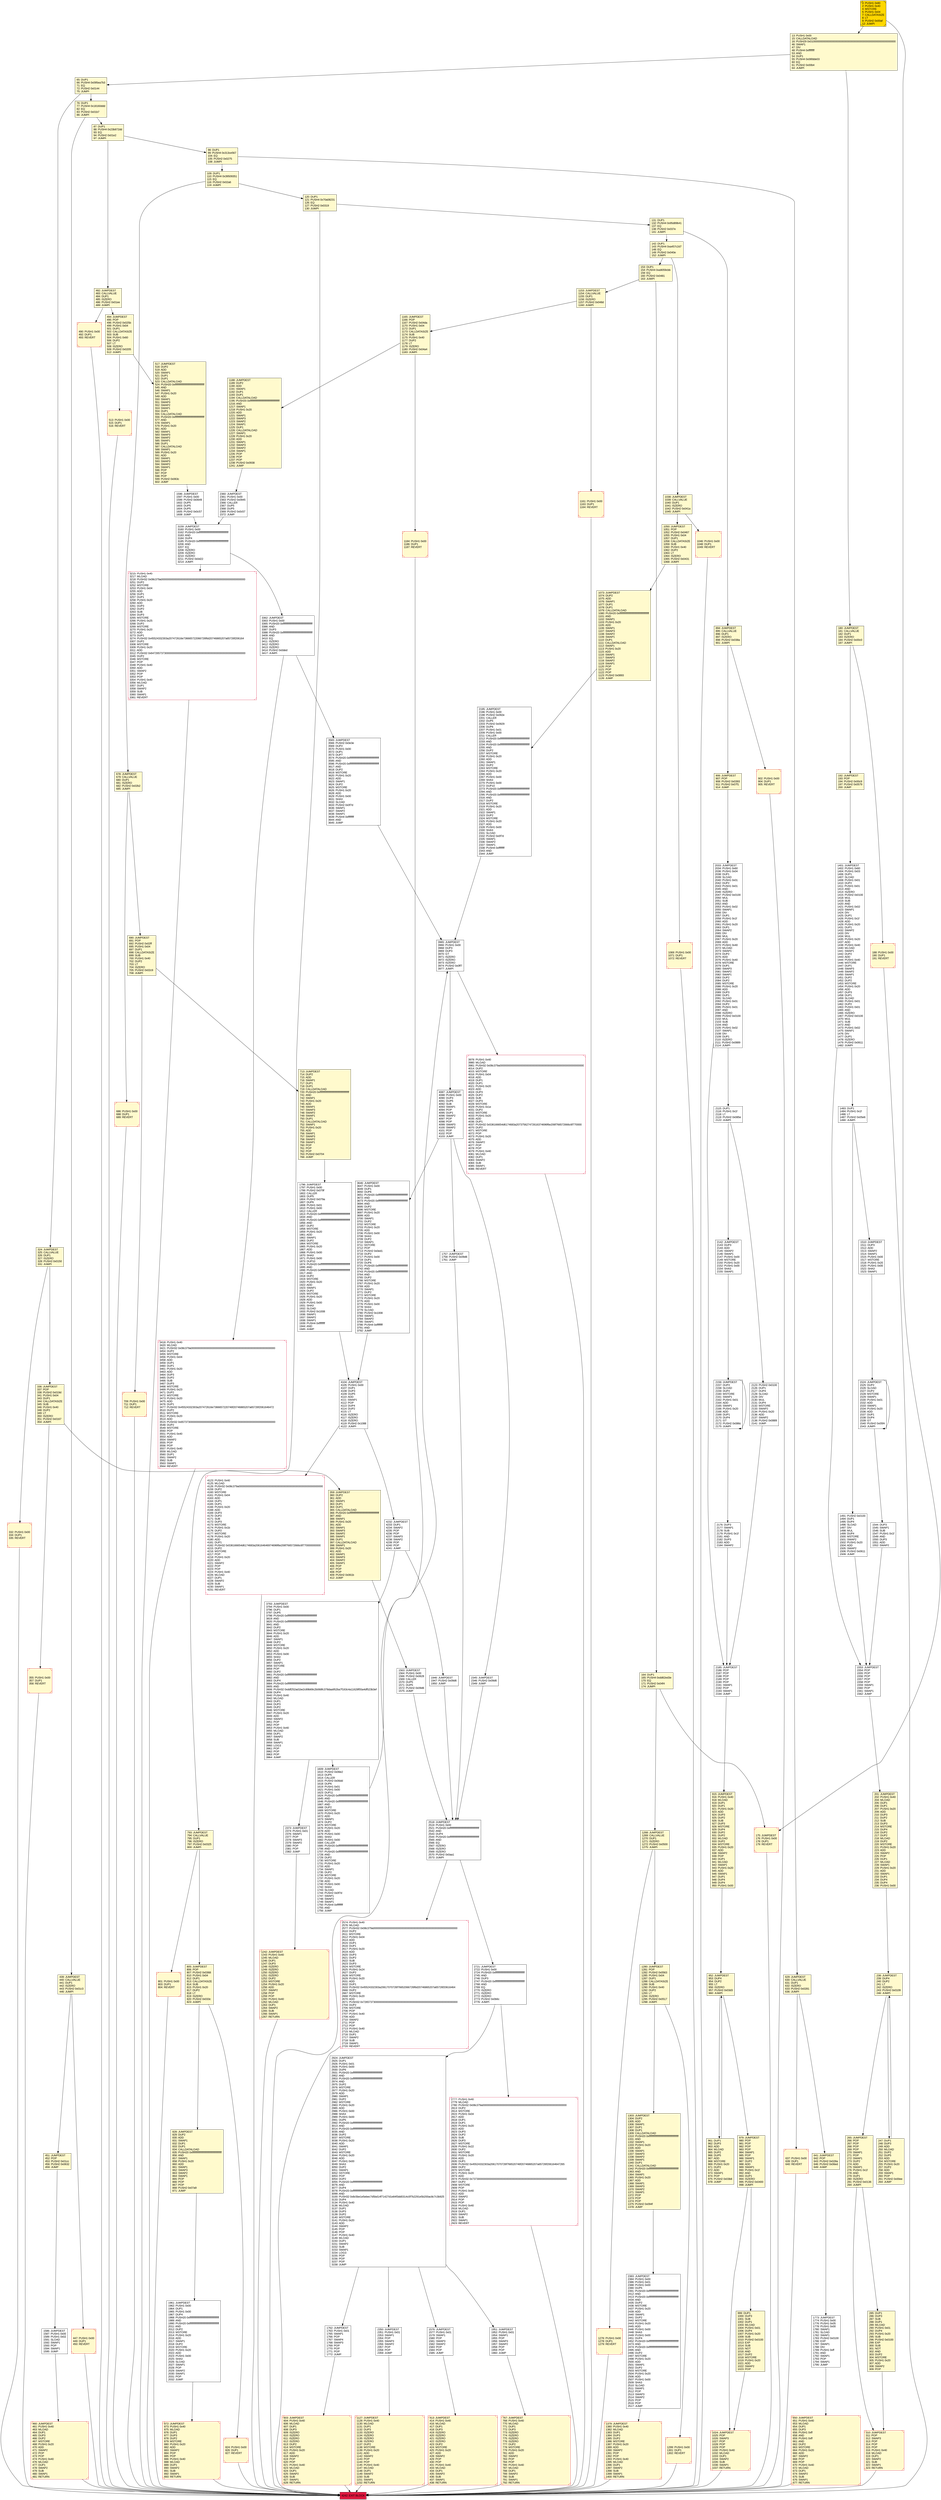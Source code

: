 digraph G {
bgcolor=transparent rankdir=UD;
node [shape=box style=filled color=black fillcolor=white fontname=arial fontcolor=black];
1188 [label="1188: JUMPDEST\l1189: DUP2\l1190: ADD\l1191: SWAP1\l1192: DUP1\l1193: DUP1\l1194: CALLDATALOAD\l1195: PUSH20 0xffffffffffffffffffffffffffffffffffffffff\l1216: AND\l1217: SWAP1\l1218: PUSH1 0x20\l1220: ADD\l1221: SWAP1\l1222: SWAP3\l1223: SWAP2\l1224: SWAP1\l1225: DUP1\l1226: CALLDATALOAD\l1227: SWAP1\l1228: PUSH1 0x20\l1230: ADD\l1231: SWAP1\l1232: SWAP3\l1233: SWAP2\l1234: SWAP1\l1235: POP\l1236: POP\l1237: POP\l1238: PUSH2 0x0938\l1241: JUMP\l" fillcolor=lemonchiffon ];
828 [label="828: JUMPDEST\l829: DUP2\l830: ADD\l831: SWAP1\l832: DUP1\l833: DUP1\l834: CALLDATALOAD\l835: PUSH20 0xffffffffffffffffffffffffffffffffffffffff\l856: AND\l857: SWAP1\l858: PUSH1 0x20\l860: ADD\l861: SWAP1\l862: SWAP3\l863: SWAP2\l864: SWAP1\l865: POP\l866: POP\l867: POP\l868: PUSH2 0x07a9\l871: JUMP\l" fillcolor=lemonchiffon ];
1184 [label="1184: PUSH1 0x00\l1186: DUP1\l1187: REVERT\l" fillcolor=lemonchiffon shape=Msquare color=crimson ];
952 [label="952: JUMPDEST\l953: DUP4\l954: DUP2\l955: LT\l956: ISZERO\l957: PUSH2 0x03d3\l960: JUMPI\l" fillcolor=lemonchiffon ];
0 [label="0: PUSH1 0x80\l2: PUSH1 0x40\l4: MSTORE\l5: PUSH1 0x04\l7: CALLDATASIZE\l8: LT\l9: PUSH2 0x00af\l12: JUMPI\l" fillcolor=lemonchiffon shape=Msquare fillcolor=gold ];
686 [label="686: PUSH1 0x00\l688: DUP1\l689: REVERT\l" fillcolor=lemonchiffon shape=Msquare color=crimson ];
2924 [label="2924: JUMPDEST\l2925: DUP1\l2926: PUSH1 0x01\l2928: PUSH1 0x00\l2930: DUP6\l2931: PUSH20 0xffffffffffffffffffffffffffffffffffffffff\l2952: AND\l2953: PUSH20 0xffffffffffffffffffffffffffffffffffffffff\l2974: AND\l2975: DUP2\l2976: MSTORE\l2977: PUSH1 0x20\l2979: ADD\l2980: SWAP1\l2981: DUP2\l2982: MSTORE\l2983: PUSH1 0x20\l2985: ADD\l2986: PUSH1 0x00\l2988: SHA3\l2989: PUSH1 0x00\l2991: DUP5\l2992: PUSH20 0xffffffffffffffffffffffffffffffffffffffff\l3013: AND\l3014: PUSH20 0xffffffffffffffffffffffffffffffffffffffff\l3035: AND\l3036: DUP2\l3037: MSTORE\l3038: PUSH1 0x20\l3040: ADD\l3041: SWAP1\l3042: DUP2\l3043: MSTORE\l3044: PUSH1 0x20\l3046: ADD\l3047: PUSH1 0x00\l3049: SHA3\l3050: DUP2\l3051: SWAP1\l3052: SSTORE\l3053: POP\l3054: DUP2\l3055: PUSH20 0xffffffffffffffffffffffffffffffffffffffff\l3076: AND\l3077: DUP4\l3078: PUSH20 0xffffffffffffffffffffffffffffffffffffffff\l3099: AND\l3100: PUSH32 0x8c5be1e5ebec7d5bd14f71427d1e84f3dd0314c0f7b2291e5b200ac8c7c3b925\l3133: DUP4\l3134: PUSH1 0x40\l3136: MLOAD\l3137: DUP1\l3138: DUP3\l3139: DUP2\l3140: MSTORE\l3141: PUSH1 0x20\l3143: ADD\l3144: SWAP2\l3145: POP\l3146: POP\l3147: PUSH1 0x40\l3149: MLOAD\l3150: DUP1\l3151: SWAP2\l3152: SUB\l3153: SWAP1\l3154: LOG3\l3155: POP\l3156: POP\l3157: POP\l3158: JUMP\l" ];
3362 [label="3362: JUMPDEST\l3363: PUSH1 0x00\l3365: PUSH20 0xffffffffffffffffffffffffffffffffffffffff\l3386: AND\l3387: DUP3\l3388: PUSH20 0xffffffffffffffffffffffffffffffffffffffff\l3409: AND\l3410: EQ\l3411: ISZERO\l3412: ISZERO\l3413: ISZERO\l3414: PUSH2 0x0ded\l3417: JUMPI\l" ];
1038 [label="1038: JUMPDEST\l1039: CALLVALUE\l1040: DUP1\l1041: ISZERO\l1042: PUSH2 0x041a\l1045: JUMPI\l" fillcolor=lemonchiffon ];
285 [label="285: DUP1\l286: DUP3\l287: SUB\l288: DUP1\l289: MLOAD\l290: PUSH1 0x01\l292: DUP4\l293: PUSH1 0x20\l295: SUB\l296: PUSH2 0x0100\l299: EXP\l300: SUB\l301: NOT\l302: AND\l303: DUP2\l304: MSTORE\l305: PUSH1 0x20\l307: ADD\l308: SWAP2\l309: POP\l" fillcolor=lemonchiffon ];
3793 [label="3793: JUMPDEST\l3794: PUSH1 0x00\l3796: DUP1\l3797: DUP5\l3798: PUSH20 0xffffffffffffffffffffffffffffffffffffffff\l3819: AND\l3820: PUSH20 0xffffffffffffffffffffffffffffffffffffffff\l3841: AND\l3842: DUP2\l3843: MSTORE\l3844: PUSH1 0x20\l3846: ADD\l3847: SWAP1\l3848: DUP2\l3849: MSTORE\l3850: PUSH1 0x20\l3852: ADD\l3853: PUSH1 0x00\l3855: SHA3\l3856: DUP2\l3857: SWAP1\l3858: SSTORE\l3859: POP\l3860: DUP2\l3861: PUSH20 0xffffffffffffffffffffffffffffffffffffffff\l3882: AND\l3883: DUP4\l3884: PUSH20 0xffffffffffffffffffffffffffffffffffffffff\l3905: AND\l3906: PUSH32 0xddf252ad1be2c89b69c2b068fc378daa952ba7f163c4a11628f55a4df523b3ef\l3939: DUP4\l3940: PUSH1 0x40\l3942: MLOAD\l3943: DUP1\l3944: DUP3\l3945: DUP2\l3946: MSTORE\l3947: PUSH1 0x20\l3949: ADD\l3950: SWAP2\l3951: POP\l3952: POP\l3953: PUSH1 0x40\l3955: MLOAD\l3956: DUP1\l3957: SWAP2\l3958: SUB\l3959: SWAP1\l3960: LOG3\l3961: POP\l3962: POP\l3963: POP\l3964: JUMP\l" ];
188 [label="188: PUSH1 0x00\l190: DUP1\l191: REVERT\l" fillcolor=lemonchiffon shape=Msquare color=crimson ];
76 [label="76: DUP1\l77: PUSH4 0x18160ddd\l82: EQ\l83: PUSH2 0x01b7\l86: JUMPI\l" fillcolor=lemonchiffon ];
447 [label="447: PUSH1 0x00\l449: DUP1\l450: REVERT\l" fillcolor=lemonchiffon shape=Msquare color=crimson ];
1773 [label="1773: JUMPDEST\l1774: PUSH1 0x00\l1776: PUSH1 0x05\l1778: PUSH1 0x00\l1780: SWAP1\l1781: SLOAD\l1782: SWAP1\l1783: PUSH2 0x0100\l1786: EXP\l1787: SWAP1\l1788: DIV\l1789: PUSH1 0xff\l1791: AND\l1792: SWAP1\l1793: POP\l1794: SWAP1\l1795: JUMP\l" ];
439 [label="439: JUMPDEST\l440: CALLVALUE\l441: DUP1\l442: ISZERO\l443: PUSH2 0x01c3\l446: JUMPI\l" fillcolor=lemonchiffon ];
3159 [label="3159: JUMPDEST\l3160: PUSH1 0x00\l3162: PUSH20 0xffffffffffffffffffffffffffffffffffffffff\l3183: AND\l3184: DUP4\l3185: PUSH20 0xffffffffffffffffffffffffffffffffffffffff\l3206: AND\l3207: EQ\l3208: ISZERO\l3209: ISZERO\l3210: ISZERO\l3211: PUSH2 0x0d22\l3214: JUMPI\l" ];
1165 [label="1165: JUMPDEST\l1166: POP\l1167: PUSH2 0x04da\l1170: PUSH1 0x04\l1172: DUP1\l1173: CALLDATASIZE\l1174: SUB\l1175: PUSH1 0x40\l1177: DUP2\l1178: LT\l1179: ISZERO\l1180: PUSH2 0x04a4\l1183: JUMPI\l" fillcolor=lemonchiffon ];
1563 [label="1563: JUMPDEST\l1564: PUSH1 0x00\l1566: PUSH2 0x0628\l1569: CALLER\l1570: DUP5\l1571: DUP5\l1572: PUSH2 0x09d6\l1575: JUMP\l" ];
915 [label="915: JUMPDEST\l916: PUSH1 0x40\l918: MLOAD\l919: DUP1\l920: DUP1\l921: PUSH1 0x20\l923: ADD\l924: DUP3\l925: DUP2\l926: SUB\l927: DUP3\l928: MSTORE\l929: DUP4\l930: DUP2\l931: DUP2\l932: MLOAD\l933: DUP2\l934: MSTORE\l935: PUSH1 0x20\l937: ADD\l938: SWAP2\l939: POP\l940: DUP1\l941: MLOAD\l942: SWAP1\l943: PUSH1 0x20\l945: ADD\l946: SWAP1\l947: DUP1\l948: DUP4\l949: DUP4\l950: PUSH1 0x00\l" fillcolor=lemonchiffon ];
805 [label="805: JUMPDEST\l806: POP\l807: PUSH2 0x0368\l810: PUSH1 0x04\l812: DUP1\l813: CALLDATASIZE\l814: SUB\l815: PUSH1 0x20\l817: DUP2\l818: LT\l819: ISZERO\l820: PUSH2 0x033c\l823: JUMPI\l" fillcolor=lemonchiffon ];
1553 [label="1553: JUMPDEST\l1554: POP\l1555: POP\l1556: POP\l1557: POP\l1558: POP\l1559: SWAP1\l1560: POP\l1561: SWAP1\l1562: JUMP\l" ];
902 [label="902: PUSH1 0x00\l904: DUP1\l905: REVERT\l" fillcolor=lemonchiffon shape=Msquare color=crimson ];
1268 [label="1268: JUMPDEST\l1269: CALLVALUE\l1270: DUP1\l1271: ISZERO\l1272: PUSH2 0x0500\l1275: JUMPI\l" fillcolor=lemonchiffon ];
1161 [label="1161: PUSH1 0x00\l1163: DUP1\l1164: REVERT\l" fillcolor=lemonchiffon shape=Msquare color=crimson ];
494 [label="494: JUMPDEST\l495: POP\l496: PUSH2 0x025b\l499: PUSH1 0x04\l501: DUP1\l502: CALLDATASIZE\l503: SUB\l504: PUSH1 0x60\l506: DUP2\l507: LT\l508: ISZERO\l509: PUSH2 0x0205\l512: JUMPI\l" fillcolor=lemonchiffon ];
109 [label="109: DUP1\l110: PUSH4 0x39509351\l115: EQ\l116: PUSH2 0x02a6\l119: JUMPI\l" fillcolor=lemonchiffon ];
3965 [label="3965: JUMPDEST\l3966: PUSH1 0x00\l3968: DUP3\l3969: DUP3\l3970: GT\l3971: ISZERO\l3972: ISZERO\l3973: ISZERO\l3974: PUSH2 0x0ff7\l3977: JUMPI\l" ];
1544 [label="1544: DUP3\l1545: SWAP1\l1546: SUB\l1547: PUSH1 0x1f\l1549: AND\l1550: DUP3\l1551: ADD\l1552: SWAP2\l" ];
3215 [label="3215: PUSH1 0x40\l3217: MLOAD\l3218: PUSH32 0x08c379a000000000000000000000000000000000000000000000000000000000\l3251: DUP2\l3252: MSTORE\l3253: PUSH1 0x04\l3255: ADD\l3256: DUP1\l3257: DUP1\l3258: PUSH1 0x20\l3260: ADD\l3261: DUP3\l3262: DUP2\l3263: SUB\l3264: DUP3\l3265: MSTORE\l3266: PUSH1 0x25\l3268: DUP2\l3269: MSTORE\l3270: PUSH1 0x20\l3272: ADD\l3273: DUP1\l3274: PUSH32 0x45524332303a207472616e736665722066726f6d20746865207a65726f206164\l3307: DUP2\l3308: MSTORE\l3309: PUSH1 0x20\l3311: ADD\l3312: PUSH32 0x6472657373000000000000000000000000000000000000000000000000000000\l3345: DUP2\l3346: MSTORE\l3347: POP\l3348: PUSH1 0x40\l3350: ADD\l3351: SWAP2\l3352: POP\l3353: POP\l3354: PUSH1 0x40\l3356: MLOAD\l3357: DUP1\l3358: SWAP2\l3359: SUB\l3360: SWAP1\l3361: REVERT\l" shape=Msquare color=crimson ];
4123 [label="4123: PUSH1 0x40\l4125: MLOAD\l4126: PUSH32 0x08c379a000000000000000000000000000000000000000000000000000000000\l4159: DUP2\l4160: MSTORE\l4161: PUSH1 0x04\l4163: ADD\l4164: DUP1\l4165: DUP1\l4166: PUSH1 0x20\l4168: ADD\l4169: DUP3\l4170: DUP2\l4171: SUB\l4172: DUP3\l4173: MSTORE\l4174: PUSH1 0x1b\l4176: DUP2\l4177: MSTORE\l4178: PUSH1 0x20\l4180: ADD\l4181: DUP1\l4182: PUSH32 0x536166654d6174683a206164646974696f6e206f766572666c6f770000000000\l4215: DUP2\l4216: MSTORE\l4217: POP\l4218: PUSH1 0x20\l4220: ADD\l4221: SWAP2\l4222: POP\l4223: POP\l4224: PUSH1 0x40\l4226: MLOAD\l4227: DUP1\l4228: SWAP2\l4229: SUB\l4230: SWAP1\l4231: REVERT\l" shape=Msquare color=crimson ];
2156 [label="2156: JUMPDEST\l2157: DUP2\l2158: SLOAD\l2159: DUP2\l2160: MSTORE\l2161: SWAP1\l2162: PUSH1 0x01\l2164: ADD\l2165: SWAP1\l2166: PUSH1 0x20\l2168: ADD\l2169: DUP1\l2170: DUP4\l2171: GT\l2172: PUSH2 0x086c\l2175: JUMPI\l" ];
87 [label="87: DUP1\l88: PUSH4 0x23b872dd\l93: EQ\l94: PUSH2 0x01e2\l97: JUMPI\l" fillcolor=lemonchiffon ];
1951 [label="1951: JUMPDEST\l1952: PUSH1 0x01\l1954: SWAP1\l1955: POP\l1956: SWAP3\l1957: SWAP2\l1958: POP\l1959: POP\l1960: JUMP\l" ];
1596 [label="1596: JUMPDEST\l1597: PUSH1 0x00\l1599: PUSH2 0x0649\l1602: DUP5\l1603: DUP5\l1604: DUP5\l1605: PUSH2 0x0c57\l1608: JUMP\l" ];
1961 [label="1961: JUMPDEST\l1962: PUSH1 0x00\l1964: DUP1\l1965: PUSH1 0x00\l1967: DUP4\l1968: PUSH20 0xffffffffffffffffffffffffffffffffffffffff\l1989: AND\l1990: PUSH20 0xffffffffffffffffffffffffffffffffffffffff\l2011: AND\l2012: DUP2\l2013: MSTORE\l2014: PUSH1 0x20\l2016: ADD\l2017: SWAP1\l2018: DUP2\l2019: MSTORE\l2020: PUSH1 0x20\l2022: ADD\l2023: PUSH1 0x00\l2025: SHA3\l2026: SLOAD\l2027: SWAP1\l2028: POP\l2029: SWAP2\l2030: SWAP1\l2031: POP\l2032: JUMP\l" ];
650 [label="650: JUMPDEST\l651: PUSH1 0x40\l653: MLOAD\l654: DUP1\l655: DUP3\l656: PUSH1 0xff\l658: AND\l659: PUSH1 0xff\l661: AND\l662: DUP2\l663: MSTORE\l664: PUSH1 0x20\l666: ADD\l667: SWAP2\l668: POP\l669: POP\l670: PUSH1 0x40\l672: MLOAD\l673: DUP1\l674: SWAP2\l675: SUB\l676: SWAP1\l677: RETURN\l" fillcolor=lemonchiffon shape=Msquare color=crimson ];
2360 [label="2360: JUMPDEST\l2361: PUSH1 0x00\l2363: PUSH2 0x0945\l2366: CALLER\l2367: DUP5\l2368: DUP5\l2369: PUSH2 0x0c57\l2372: JUMP\l" ];
153 [label="153: DUP1\l154: PUSH4 0xa9059cbb\l159: EQ\l160: PUSH2 0x0481\l163: JUMPI\l" fillcolor=lemonchiffon ];
2123 [label="2123: PUSH2 0x0100\l2126: DUP1\l2127: DUP4\l2128: SLOAD\l2129: DIV\l2130: MUL\l2131: DUP4\l2132: MSTORE\l2133: SWAP2\l2134: PUSH1 0x20\l2136: ADD\l2137: SWAP2\l2138: PUSH2 0x0889\l2141: JUMP\l" ];
2142 [label="2142: JUMPDEST\l2143: DUP3\l2144: ADD\l2145: SWAP2\l2146: SWAP1\l2147: PUSH1 0x00\l2149: MSTORE\l2150: PUSH1 0x20\l2152: PUSH1 0x00\l2154: SHA3\l2155: SWAP1\l" ];
490 [label="490: PUSH1 0x00\l492: DUP1\l493: REVERT\l" fillcolor=lemonchiffon shape=Msquare color=crimson ];
1796 [label="1796: JUMPDEST\l1797: PUSH1 0x00\l1799: PUSH2 0x079f\l1802: CALLER\l1803: DUP5\l1804: PUSH2 0x079a\l1807: DUP6\l1808: PUSH1 0x01\l1810: PUSH1 0x00\l1812: CALLER\l1813: PUSH20 0xffffffffffffffffffffffffffffffffffffffff\l1834: AND\l1835: PUSH20 0xffffffffffffffffffffffffffffffffffffffff\l1856: AND\l1857: DUP2\l1858: MSTORE\l1859: PUSH1 0x20\l1861: ADD\l1862: SWAP1\l1863: DUP2\l1864: MSTORE\l1865: PUSH1 0x20\l1867: ADD\l1868: PUSH1 0x00\l1870: SHA3\l1871: PUSH1 0x00\l1873: DUP10\l1874: PUSH20 0xffffffffffffffffffffffffffffffffffffffff\l1895: AND\l1896: PUSH20 0xffffffffffffffffffffffffffffffffffffffff\l1917: AND\l1918: DUP2\l1919: MSTORE\l1920: PUSH1 0x20\l1922: ADD\l1923: SWAP1\l1924: DUP2\l1925: MSTORE\l1926: PUSH1 0x20\l1928: ADD\l1929: PUSH1 0x00\l1931: SHA3\l1932: SLOAD\l1933: PUSH2 0x1008\l1936: SWAP1\l1937: SWAP2\l1938: SWAP1\l1939: PUSH4 0xffffffff\l1944: AND\l1945: JUMP\l" ];
2033 [label="2033: JUMPDEST\l2034: PUSH1 0x60\l2036: PUSH1 0x04\l2038: DUP1\l2039: SLOAD\l2040: PUSH1 0x01\l2042: DUP2\l2043: PUSH1 0x01\l2045: AND\l2046: ISZERO\l2047: PUSH2 0x0100\l2050: MUL\l2051: SUB\l2052: AND\l2053: PUSH1 0x02\l2055: SWAP1\l2056: DIV\l2057: DUP1\l2058: PUSH1 0x1f\l2060: ADD\l2061: PUSH1 0x20\l2063: DUP1\l2064: SWAP2\l2065: DIV\l2066: MUL\l2067: PUSH1 0x20\l2069: ADD\l2070: PUSH1 0x40\l2072: MLOAD\l2073: SWAP1\l2074: DUP2\l2075: ADD\l2076: PUSH1 0x40\l2078: MSTORE\l2079: DUP1\l2080: SWAP3\l2081: SWAP2\l2082: SWAP1\l2083: DUP2\l2084: DUP2\l2085: MSTORE\l2086: PUSH1 0x20\l2088: ADD\l2089: DUP3\l2090: DUP1\l2091: SLOAD\l2092: PUSH1 0x01\l2094: DUP2\l2095: PUSH1 0x01\l2097: AND\l2098: ISZERO\l2099: PUSH2 0x0100\l2102: MUL\l2103: SUB\l2104: AND\l2105: PUSH1 0x02\l2107: SWAP1\l2108: DIV\l2109: DUP1\l2110: ISZERO\l2111: PUSH2 0x0889\l2114: JUMPI\l" ];
1491 [label="1491: PUSH2 0x0100\l1494: DUP1\l1495: DUP4\l1496: SLOAD\l1497: DIV\l1498: MUL\l1499: DUP4\l1500: MSTORE\l1501: SWAP2\l1502: PUSH1 0x20\l1504: ADD\l1505: SWAP2\l1506: PUSH2 0x0611\l1509: JUMP\l" ];
164 [label="164: DUP1\l165: PUSH4 0xdd62ed3e\l170: EQ\l171: PUSH2 0x04f4\l174: JUMPI\l" fillcolor=lemonchiffon ];
1127 [label="1127: JUMPDEST\l1128: PUSH1 0x40\l1130: MLOAD\l1131: DUP1\l1132: DUP3\l1133: ISZERO\l1134: ISZERO\l1135: ISZERO\l1136: ISZERO\l1137: DUP2\l1138: MSTORE\l1139: PUSH1 0x20\l1141: ADD\l1142: SWAP2\l1143: POP\l1144: POP\l1145: PUSH1 0x40\l1147: MLOAD\l1148: DUP1\l1149: SWAP2\l1150: SUB\l1151: SWAP1\l1152: RETURN\l" fillcolor=lemonchiffon shape=Msquare color=crimson ];
690 [label="690: JUMPDEST\l691: POP\l692: PUSH2 0x02ff\l695: PUSH1 0x04\l697: DUP1\l698: CALLDATASIZE\l699: SUB\l700: PUSH1 0x40\l702: DUP2\l703: LT\l704: ISZERO\l705: PUSH2 0x02c9\l708: JUMPI\l" fillcolor=lemonchiffon ];
906 [label="906: JUMPDEST\l907: POP\l908: PUSH2 0x0393\l911: PUSH2 0x07f1\l914: JUMP\l" fillcolor=lemonchiffon ];
1073 [label="1073: JUMPDEST\l1074: DUP2\l1075: ADD\l1076: SWAP1\l1077: DUP1\l1078: DUP1\l1079: CALLDATALOAD\l1080: PUSH20 0xffffffffffffffffffffffffffffffffffffffff\l1101: AND\l1102: SWAP1\l1103: PUSH1 0x20\l1105: ADD\l1106: SWAP1\l1107: SWAP3\l1108: SWAP2\l1109: SWAP1\l1110: DUP1\l1111: CALLDATALOAD\l1112: SWAP1\l1113: PUSH1 0x20\l1115: ADD\l1116: SWAP1\l1117: SWAP3\l1118: SWAP2\l1119: SWAP1\l1120: POP\l1121: POP\l1122: POP\l1123: PUSH2 0x0893\l1126: JUMP\l" fillcolor=lemonchiffon ];
2345 [label="2345: JUMPDEST\l2346: PUSH2 0x09d6\l2349: JUMP\l" ];
1276 [label="1276: PUSH1 0x00\l1278: DUP1\l1279: REVERT\l" fillcolor=lemonchiffon shape=Msquare color=crimson ];
793 [label="793: JUMPDEST\l794: CALLVALUE\l795: DUP1\l796: ISZERO\l797: PUSH2 0x0325\l800: JUMPI\l" fillcolor=lemonchiffon ];
709 [label="709: PUSH1 0x00\l711: DUP1\l712: REVERT\l" fillcolor=lemonchiffon shape=Msquare color=crimson ];
603 [label="603: JUMPDEST\l604: PUSH1 0x40\l606: MLOAD\l607: DUP1\l608: DUP3\l609: ISZERO\l610: ISZERO\l611: ISZERO\l612: ISZERO\l613: DUP2\l614: MSTORE\l615: PUSH1 0x20\l617: ADD\l618: SWAP2\l619: POP\l620: POP\l621: PUSH1 0x40\l623: MLOAD\l624: DUP1\l625: SWAP2\l626: SUB\l627: SWAP1\l628: RETURN\l" fillcolor=lemonchiffon shape=Msquare color=crimson ];
979 [label="979: JUMPDEST\l980: POP\l981: POP\l982: POP\l983: POP\l984: SWAP1\l985: POP\l986: SWAP1\l987: DUP2\l988: ADD\l989: SWAP1\l990: PUSH1 0x1f\l992: AND\l993: DUP1\l994: ISZERO\l995: PUSH2 0x0400\l998: JUMPI\l" fillcolor=lemonchiffon ];
2721 [label="2721: JUMPDEST\l2722: PUSH1 0x00\l2724: PUSH20 0xffffffffffffffffffffffffffffffffffffffff\l2745: AND\l2746: DUP3\l2747: PUSH20 0xffffffffffffffffffffffffffffffffffffffff\l2768: AND\l2769: EQ\l2770: ISZERO\l2771: ISZERO\l2772: ISZERO\l2773: PUSH2 0x0b6c\l2776: JUMPI\l" ];
451 [label="451: JUMPDEST\l452: POP\l453: PUSH2 0x01cc\l456: PUSH2 0x0632\l459: JUMP\l" fillcolor=lemonchiffon ];
201 [label="201: JUMPDEST\l202: PUSH1 0x40\l204: MLOAD\l205: DUP1\l206: DUP1\l207: PUSH1 0x20\l209: ADD\l210: DUP3\l211: DUP2\l212: SUB\l213: DUP3\l214: MSTORE\l215: DUP4\l216: DUP2\l217: DUP2\l218: MLOAD\l219: DUP2\l220: MSTORE\l221: PUSH1 0x20\l223: ADD\l224: SWAP2\l225: POP\l226: DUP1\l227: MLOAD\l228: SWAP1\l229: PUSH1 0x20\l231: ADD\l232: SWAP1\l233: DUP1\l234: DUP4\l235: DUP4\l236: PUSH1 0x00\l" fillcolor=lemonchiffon ];
359 [label="359: JUMPDEST\l360: DUP2\l361: ADD\l362: SWAP1\l363: DUP1\l364: DUP1\l365: CALLDATALOAD\l366: PUSH20 0xffffffffffffffffffffffffffffffffffffffff\l387: AND\l388: SWAP1\l389: PUSH1 0x20\l391: ADD\l392: SWAP1\l393: SWAP3\l394: SWAP2\l395: SWAP1\l396: DUP1\l397: CALLDATALOAD\l398: SWAP1\l399: PUSH1 0x20\l401: ADD\l402: SWAP1\l403: SWAP3\l404: SWAP2\l405: SWAP1\l406: POP\l407: POP\l408: POP\l409: PUSH2 0x061b\l412: JUMP\l" fillcolor=lemonchiffon ];
460 [label="460: JUMPDEST\l461: PUSH1 0x40\l463: MLOAD\l464: DUP1\l465: DUP3\l466: DUP2\l467: MSTORE\l468: PUSH1 0x20\l470: ADD\l471: SWAP2\l472: POP\l473: POP\l474: PUSH1 0x40\l476: MLOAD\l477: DUP1\l478: SWAP2\l479: SUB\l480: SWAP1\l481: RETURN\l" fillcolor=lemonchiffon shape=Msquare color=crimson ];
801 [label="801: PUSH1 0x00\l803: DUP1\l804: REVERT\l" fillcolor=lemonchiffon shape=Msquare color=crimson ];
1303 [label="1303: JUMPDEST\l1304: DUP2\l1305: ADD\l1306: SWAP1\l1307: DUP1\l1308: DUP1\l1309: CALLDATALOAD\l1310: PUSH20 0xffffffffffffffffffffffffffffffffffffffff\l1331: AND\l1332: SWAP1\l1333: PUSH1 0x20\l1335: ADD\l1336: SWAP1\l1337: SWAP3\l1338: SWAP2\l1339: SWAP1\l1340: DUP1\l1341: CALLDATALOAD\l1342: PUSH20 0xffffffffffffffffffffffffffffffffffffffff\l1363: AND\l1364: SWAP1\l1365: PUSH1 0x20\l1367: ADD\l1368: SWAP1\l1369: SWAP3\l1370: SWAP2\l1371: SWAP1\l1372: POP\l1373: POP\l1374: POP\l1375: PUSH2 0x094f\l1378: JUMP\l" fillcolor=lemonchiffon ];
1576 [label="1576: JUMPDEST\l1577: PUSH1 0x01\l1579: SWAP1\l1580: POP\l1581: SWAP3\l1582: SWAP2\l1583: POP\l1584: POP\l1585: JUMP\l" ];
2350 [label="2350: JUMPDEST\l2351: PUSH1 0x01\l2353: SWAP1\l2354: POP\l2355: SWAP3\l2356: SWAP2\l2357: POP\l2358: POP\l2359: JUMP\l" ];
641 [label="641: JUMPDEST\l642: POP\l643: PUSH2 0x028a\l646: PUSH2 0x06ed\l649: JUMP\l" fillcolor=lemonchiffon ];
2115 [label="2115: DUP1\l2116: PUSH1 0x1f\l2118: LT\l2119: PUSH2 0x085e\l2122: JUMPI\l" ];
1069 [label="1069: PUSH1 0x00\l1071: DUP1\l1072: REVERT\l" fillcolor=lemonchiffon shape=Msquare color=crimson ];
1483 [label="1483: DUP1\l1484: PUSH1 0x1f\l1486: LT\l1487: PUSH2 0x05e6\l1490: JUMPI\l" ];
120 [label="120: DUP1\l121: PUSH4 0x70a08231\l126: EQ\l127: PUSH2 0x0319\l130: JUMPI\l" fillcolor=lemonchiffon ];
4242 [label="4242: EXIT BLOCK\l" fillcolor=crimson ];
98 [label="98: DUP1\l99: PUSH4 0x313ce567\l104: EQ\l105: PUSH2 0x0275\l108: JUMPI\l" fillcolor=lemonchiffon ];
1024 [label="1024: JUMPDEST\l1025: POP\l1026: SWAP3\l1027: POP\l1028: POP\l1029: POP\l1030: PUSH1 0x40\l1032: MLOAD\l1033: DUP1\l1034: SWAP2\l1035: SUB\l1036: SWAP1\l1037: RETURN\l" fillcolor=lemonchiffon shape=Msquare color=crimson ];
824 [label="824: PUSH1 0x00\l826: DUP1\l827: REVERT\l" fillcolor=lemonchiffon shape=Msquare color=crimson ];
192 [label="192: JUMPDEST\l193: POP\l194: PUSH2 0x00c9\l197: PUSH2 0x0579\l200: JUMP\l" fillcolor=lemonchiffon ];
1050 [label="1050: JUMPDEST\l1051: POP\l1052: PUSH2 0x0467\l1055: PUSH1 0x04\l1057: DUP1\l1058: CALLDATASIZE\l1059: SUB\l1060: PUSH1 0x40\l1062: DUP2\l1063: LT\l1064: ISZERO\l1065: PUSH2 0x0431\l1068: JUMPI\l" fillcolor=lemonchiffon ];
513 [label="513: PUSH1 0x00\l515: DUP1\l516: REVERT\l" fillcolor=lemonchiffon shape=Msquare color=crimson ];
413 [label="413: JUMPDEST\l414: PUSH1 0x40\l416: MLOAD\l417: DUP1\l418: DUP3\l419: ISZERO\l420: ISZERO\l421: ISZERO\l422: ISZERO\l423: DUP2\l424: MSTORE\l425: PUSH1 0x20\l427: ADD\l428: SWAP2\l429: POP\l430: POP\l431: PUSH1 0x40\l433: MLOAD\l434: DUP1\l435: SWAP2\l436: SUB\l437: SWAP1\l438: RETURN\l" fillcolor=lemonchiffon shape=Msquare color=crimson ];
4087 [label="4087: JUMPDEST\l4088: PUSH1 0x00\l4090: DUP3\l4091: DUP5\l4092: SUB\l4093: SWAP1\l4094: POP\l4095: DUP1\l4096: SWAP2\l4097: POP\l4098: POP\l4099: SWAP3\l4100: SWAP2\l4101: POP\l4102: POP\l4103: JUMP\l" ];
1757 [label="1757: JUMPDEST\l1758: PUSH2 0x09d6\l1761: JUMP\l" ];
175 [label="175: JUMPDEST\l176: PUSH1 0x00\l178: DUP1\l179: REVERT\l" fillcolor=lemonchiffon shape=Msquare color=crimson ];
713 [label="713: JUMPDEST\l714: DUP2\l715: ADD\l716: SWAP1\l717: DUP1\l718: DUP1\l719: CALLDATALOAD\l720: PUSH20 0xffffffffffffffffffffffffffffffffffffffff\l741: AND\l742: SWAP1\l743: PUSH1 0x20\l745: ADD\l746: SWAP1\l747: SWAP3\l748: SWAP2\l749: SWAP1\l750: DUP1\l751: CALLDATALOAD\l752: SWAP1\l753: PUSH1 0x20\l755: ADD\l756: SWAP1\l757: SWAP3\l758: SWAP2\l759: SWAP1\l760: POP\l761: POP\l762: POP\l763: PUSH2 0x0704\l766: JUMP\l" fillcolor=lemonchiffon ];
336 [label="336: JUMPDEST\l337: POP\l338: PUSH2 0x019d\l341: PUSH1 0x04\l343: DUP1\l344: CALLDATASIZE\l345: SUB\l346: PUSH1 0x40\l348: DUP2\l349: LT\l350: ISZERO\l351: PUSH2 0x0167\l354: JUMPI\l" fillcolor=lemonchiffon ];
310 [label="310: JUMPDEST\l311: POP\l312: SWAP3\l313: POP\l314: POP\l315: POP\l316: PUSH1 0x40\l318: MLOAD\l319: DUP1\l320: SWAP2\l321: SUB\l322: SWAP1\l323: RETURN\l" fillcolor=lemonchiffon shape=Msquare color=crimson ];
1153 [label="1153: JUMPDEST\l1154: CALLVALUE\l1155: DUP1\l1156: ISZERO\l1157: PUSH2 0x048d\l1160: JUMPI\l" fillcolor=lemonchiffon ];
1299 [label="1299: PUSH1 0x00\l1301: DUP1\l1302: REVERT\l" fillcolor=lemonchiffon shape=Msquare color=crimson ];
2195 [label="2195: JUMPDEST\l2196: PUSH1 0x00\l2198: PUSH2 0x092e\l2201: CALLER\l2202: DUP5\l2203: PUSH2 0x0929\l2206: DUP6\l2207: PUSH1 0x01\l2209: PUSH1 0x00\l2211: CALLER\l2212: PUSH20 0xffffffffffffffffffffffffffffffffffffffff\l2233: AND\l2234: PUSH20 0xffffffffffffffffffffffffffffffffffffffff\l2255: AND\l2256: DUP2\l2257: MSTORE\l2258: PUSH1 0x20\l2260: ADD\l2261: SWAP1\l2262: DUP2\l2263: MSTORE\l2264: PUSH1 0x20\l2266: ADD\l2267: PUSH1 0x00\l2269: SHA3\l2270: PUSH1 0x00\l2272: DUP10\l2273: PUSH20 0xffffffffffffffffffffffffffffffffffffffff\l2294: AND\l2295: PUSH20 0xffffffffffffffffffffffffffffffffffffffff\l2316: AND\l2317: DUP2\l2318: MSTORE\l2319: PUSH1 0x20\l2321: ADD\l2322: SWAP1\l2323: DUP2\l2324: MSTORE\l2325: PUSH1 0x20\l2327: ADD\l2328: PUSH1 0x00\l2330: SHA3\l2331: SLOAD\l2332: PUSH2 0x0f7d\l2335: SWAP1\l2336: SWAP2\l2337: SWAP1\l2338: PUSH4 0xffffffff\l2343: AND\l2344: JUMP\l" ];
894 [label="894: JUMPDEST\l895: CALLVALUE\l896: DUP1\l897: ISZERO\l898: PUSH2 0x038a\l901: JUMPI\l" fillcolor=lemonchiffon ];
1046 [label="1046: PUSH1 0x00\l1048: DUP1\l1049: REVERT\l" fillcolor=lemonchiffon shape=Msquare color=crimson ];
2176 [label="2176: DUP3\l2177: SWAP1\l2178: SUB\l2179: PUSH1 0x1f\l2181: AND\l2182: DUP3\l2183: ADD\l2184: SWAP2\l" ];
265 [label="265: JUMPDEST\l266: POP\l267: POP\l268: POP\l269: POP\l270: SWAP1\l271: POP\l272: SWAP1\l273: DUP2\l274: ADD\l275: SWAP1\l276: PUSH1 0x1f\l278: AND\l279: DUP1\l280: ISZERO\l281: PUSH2 0x0136\l284: JUMPI\l" fillcolor=lemonchiffon ];
2518 [label="2518: JUMPDEST\l2519: PUSH1 0x00\l2521: PUSH20 0xffffffffffffffffffffffffffffffffffffffff\l2542: AND\l2543: DUP4\l2544: PUSH20 0xffffffffffffffffffffffffffffffffffffffff\l2565: AND\l2566: EQ\l2567: ISZERO\l2568: ISZERO\l2569: ISZERO\l2570: PUSH2 0x0aa1\l2573: JUMPI\l" ];
2185 [label="2185: JUMPDEST\l2186: POP\l2187: POP\l2188: POP\l2189: POP\l2190: POP\l2191: SWAP1\l2192: POP\l2193: SWAP1\l2194: JUMP\l" ];
4104 [label="4104: JUMPDEST\l4105: PUSH1 0x00\l4107: DUP1\l4108: DUP3\l4109: DUP5\l4110: ADD\l4111: SWAP1\l4112: POP\l4113: DUP4\l4114: DUP2\l4115: LT\l4116: ISZERO\l4117: ISZERO\l4118: ISZERO\l4119: PUSH2 0x1088\l4122: JUMPI\l" ];
355 [label="355: PUSH1 0x00\l357: DUP1\l358: REVERT\l" fillcolor=lemonchiffon shape=Msquare color=crimson ];
678 [label="678: JUMPDEST\l679: CALLVALUE\l680: DUP1\l681: ISZERO\l682: PUSH2 0x02b2\l685: JUMPI\l" fillcolor=lemonchiffon ];
767 [label="767: JUMPDEST\l768: PUSH1 0x40\l770: MLOAD\l771: DUP1\l772: DUP3\l773: ISZERO\l774: ISZERO\l775: ISZERO\l776: ISZERO\l777: DUP2\l778: MSTORE\l779: PUSH1 0x20\l781: ADD\l782: SWAP2\l783: POP\l784: POP\l785: PUSH1 0x40\l787: MLOAD\l788: DUP1\l789: SWAP2\l790: SUB\l791: SWAP1\l792: RETURN\l" fillcolor=lemonchiffon shape=Msquare color=crimson ];
2383 [label="2383: JUMPDEST\l2384: PUSH1 0x00\l2386: PUSH1 0x01\l2388: PUSH1 0x00\l2390: DUP5\l2391: PUSH20 0xffffffffffffffffffffffffffffffffffffffff\l2412: AND\l2413: PUSH20 0xffffffffffffffffffffffffffffffffffffffff\l2434: AND\l2435: DUP2\l2436: MSTORE\l2437: PUSH1 0x20\l2439: ADD\l2440: SWAP1\l2441: DUP2\l2442: MSTORE\l2443: PUSH1 0x20\l2445: ADD\l2446: PUSH1 0x00\l2448: SHA3\l2449: PUSH1 0x00\l2451: DUP4\l2452: PUSH20 0xffffffffffffffffffffffffffffffffffffffff\l2473: AND\l2474: PUSH20 0xffffffffffffffffffffffffffffffffffffffff\l2495: AND\l2496: DUP2\l2497: MSTORE\l2498: PUSH1 0x20\l2500: ADD\l2501: SWAP1\l2502: DUP2\l2503: MSTORE\l2504: PUSH1 0x20\l2506: ADD\l2507: PUSH1 0x00\l2509: SHA3\l2510: SLOAD\l2511: SWAP1\l2512: POP\l2513: SWAP3\l2514: SWAP2\l2515: POP\l2516: POP\l2517: JUMP\l" ];
2777 [label="2777: PUSH1 0x40\l2779: MLOAD\l2780: PUSH32 0x08c379a000000000000000000000000000000000000000000000000000000000\l2813: DUP2\l2814: MSTORE\l2815: PUSH1 0x04\l2817: ADD\l2818: DUP1\l2819: DUP1\l2820: PUSH1 0x20\l2822: ADD\l2823: DUP3\l2824: DUP2\l2825: SUB\l2826: DUP3\l2827: MSTORE\l2828: PUSH1 0x22\l2830: DUP2\l2831: MSTORE\l2832: PUSH1 0x20\l2834: ADD\l2835: DUP1\l2836: PUSH32 0x45524332303a20617070726f766520746f20746865207a65726f206164647265\l2869: DUP2\l2870: MSTORE\l2871: PUSH1 0x20\l2873: ADD\l2874: PUSH32 0x7373000000000000000000000000000000000000000000000000000000000000\l2907: DUP2\l2908: MSTORE\l2909: POP\l2910: PUSH1 0x40\l2912: ADD\l2913: SWAP2\l2914: POP\l2915: POP\l2916: PUSH1 0x40\l2918: MLOAD\l2919: DUP1\l2920: SWAP2\l2921: SUB\l2922: SWAP1\l2923: REVERT\l" shape=Msquare color=crimson ];
3646 [label="3646: JUMPDEST\l3647: PUSH1 0x00\l3649: DUP1\l3650: DUP6\l3651: PUSH20 0xffffffffffffffffffffffffffffffffffffffff\l3672: AND\l3673: PUSH20 0xffffffffffffffffffffffffffffffffffffffff\l3694: AND\l3695: DUP2\l3696: MSTORE\l3697: PUSH1 0x20\l3699: ADD\l3700: SWAP1\l3701: DUP2\l3702: MSTORE\l3703: PUSH1 0x20\l3705: ADD\l3706: PUSH1 0x00\l3708: SHA3\l3709: DUP2\l3710: SWAP1\l3711: SSTORE\l3712: POP\l3713: PUSH2 0x0ed1\l3716: DUP2\l3717: PUSH1 0x00\l3719: DUP1\l3720: DUP6\l3721: PUSH20 0xffffffffffffffffffffffffffffffffffffffff\l3742: AND\l3743: PUSH20 0xffffffffffffffffffffffffffffffffffffffff\l3764: AND\l3765: DUP2\l3766: MSTORE\l3767: PUSH1 0x20\l3769: ADD\l3770: SWAP1\l3771: DUP2\l3772: MSTORE\l3773: PUSH1 0x20\l3775: ADD\l3776: PUSH1 0x00\l3778: SHA3\l3779: SLOAD\l3780: PUSH2 0x1008\l3783: SWAP1\l3784: SWAP2\l3785: SWAP1\l3786: PUSH4 0xffffffff\l3791: AND\l3792: JUMP\l" ];
1379 [label="1379: JUMPDEST\l1380: PUSH1 0x40\l1382: MLOAD\l1383: DUP1\l1384: DUP3\l1385: DUP2\l1386: MSTORE\l1387: PUSH1 0x20\l1389: ADD\l1390: SWAP2\l1391: POP\l1392: POP\l1393: PUSH1 0x40\l1395: MLOAD\l1396: DUP1\l1397: SWAP2\l1398: SUB\l1399: SWAP1\l1400: RETURN\l" fillcolor=lemonchiffon shape=Msquare color=crimson ];
247 [label="247: DUP1\l248: DUP3\l249: ADD\l250: MLOAD\l251: DUP2\l252: DUP5\l253: ADD\l254: MSTORE\l255: PUSH1 0x20\l257: DUP2\l258: ADD\l259: SWAP1\l260: POP\l261: PUSH2 0x00ee\l264: JUMP\l" fillcolor=lemonchiffon ];
1280 [label="1280: JUMPDEST\l1281: POP\l1282: PUSH2 0x0563\l1285: PUSH1 0x04\l1287: DUP1\l1288: CALLDATASIZE\l1289: SUB\l1290: PUSH1 0x40\l1292: DUP2\l1293: LT\l1294: ISZERO\l1295: PUSH2 0x0517\l1298: JUMPI\l" fillcolor=lemonchiffon ];
238 [label="238: JUMPDEST\l239: DUP4\l240: DUP2\l241: LT\l242: ISZERO\l243: PUSH2 0x0109\l246: JUMPI\l" fillcolor=lemonchiffon ];
1401 [label="1401: JUMPDEST\l1402: PUSH1 0x60\l1404: PUSH1 0x03\l1406: DUP1\l1407: SLOAD\l1408: PUSH1 0x01\l1410: DUP2\l1411: PUSH1 0x01\l1413: AND\l1414: ISZERO\l1415: PUSH2 0x0100\l1418: MUL\l1419: SUB\l1420: AND\l1421: PUSH1 0x02\l1423: SWAP1\l1424: DIV\l1425: DUP1\l1426: PUSH1 0x1f\l1428: ADD\l1429: PUSH1 0x20\l1431: DUP1\l1432: SWAP2\l1433: DIV\l1434: MUL\l1435: PUSH1 0x20\l1437: ADD\l1438: PUSH1 0x40\l1440: MLOAD\l1441: SWAP1\l1442: DUP2\l1443: ADD\l1444: PUSH1 0x40\l1446: MSTORE\l1447: DUP1\l1448: SWAP3\l1449: SWAP2\l1450: SWAP1\l1451: DUP2\l1452: DUP2\l1453: MSTORE\l1454: PUSH1 0x20\l1456: ADD\l1457: DUP3\l1458: DUP1\l1459: SLOAD\l1460: PUSH1 0x01\l1462: DUP2\l1463: PUSH1 0x01\l1465: AND\l1466: ISZERO\l1467: PUSH2 0x0100\l1470: MUL\l1471: SUB\l1472: AND\l1473: PUSH1 0x02\l1475: SWAP1\l1476: DIV\l1477: DUP1\l1478: ISZERO\l1479: PUSH2 0x0611\l1482: JUMPI\l" ];
872 [label="872: JUMPDEST\l873: PUSH1 0x40\l875: MLOAD\l876: DUP1\l877: DUP3\l878: DUP2\l879: MSTORE\l880: PUSH1 0x20\l882: ADD\l883: SWAP2\l884: POP\l885: POP\l886: PUSH1 0x40\l888: MLOAD\l889: DUP1\l890: SWAP2\l891: SUB\l892: SWAP1\l893: RETURN\l" fillcolor=lemonchiffon shape=Msquare color=crimson ];
637 [label="637: PUSH1 0x00\l639: DUP1\l640: REVERT\l" fillcolor=lemonchiffon shape=Msquare color=crimson ];
1524 [label="1524: JUMPDEST\l1525: DUP2\l1526: SLOAD\l1527: DUP2\l1528: MSTORE\l1529: SWAP1\l1530: PUSH1 0x01\l1532: ADD\l1533: SWAP1\l1534: PUSH1 0x20\l1536: ADD\l1537: DUP1\l1538: DUP4\l1539: GT\l1540: PUSH2 0x05f4\l1543: JUMPI\l" ];
3418 [label="3418: PUSH1 0x40\l3420: MLOAD\l3421: PUSH32 0x08c379a000000000000000000000000000000000000000000000000000000000\l3454: DUP2\l3455: MSTORE\l3456: PUSH1 0x04\l3458: ADD\l3459: DUP1\l3460: DUP1\l3461: PUSH1 0x20\l3463: ADD\l3464: DUP3\l3465: DUP2\l3466: SUB\l3467: DUP3\l3468: MSTORE\l3469: PUSH1 0x23\l3471: DUP2\l3472: MSTORE\l3473: PUSH1 0x20\l3475: ADD\l3476: DUP1\l3477: PUSH32 0x45524332303a207472616e7366657220746f20746865207a65726f2061646472\l3510: DUP2\l3511: MSTORE\l3512: PUSH1 0x20\l3514: ADD\l3515: PUSH32 0x6573730000000000000000000000000000000000000000000000000000000000\l3548: DUP2\l3549: MSTORE\l3550: POP\l3551: PUSH1 0x40\l3553: ADD\l3554: SWAP2\l3555: POP\l3556: POP\l3557: PUSH1 0x40\l3559: MLOAD\l3560: DUP1\l3561: SWAP2\l3562: SUB\l3563: SWAP1\l3564: REVERT\l" shape=Msquare color=crimson ];
629 [label="629: JUMPDEST\l630: CALLVALUE\l631: DUP1\l632: ISZERO\l633: PUSH2 0x0281\l636: JUMPI\l" fillcolor=lemonchiffon ];
131 [label="131: DUP1\l132: PUSH4 0x95d89b41\l137: EQ\l138: PUSH2 0x037e\l141: JUMPI\l" fillcolor=lemonchiffon ];
180 [label="180: JUMPDEST\l181: CALLVALUE\l182: DUP1\l183: ISZERO\l184: PUSH2 0x00c0\l187: JUMPI\l" fillcolor=lemonchiffon ];
13 [label="13: PUSH1 0x00\l15: CALLDATALOAD\l16: PUSH29 0x0100000000000000000000000000000000000000000000000000000000\l46: SWAP1\l47: DIV\l48: PUSH4 0xffffffff\l53: AND\l54: DUP1\l55: PUSH4 0x06fdde03\l60: EQ\l61: PUSH2 0x00b4\l64: JUMPI\l" fillcolor=lemonchiffon ];
142 [label="142: DUP1\l143: PUSH4 0xa457c2d7\l148: EQ\l149: PUSH2 0x040e\l152: JUMPI\l" fillcolor=lemonchiffon ];
2574 [label="2574: PUSH1 0x40\l2576: MLOAD\l2577: PUSH32 0x08c379a000000000000000000000000000000000000000000000000000000000\l2610: DUP2\l2611: MSTORE\l2612: PUSH1 0x04\l2614: ADD\l2615: DUP1\l2616: DUP1\l2617: PUSH1 0x20\l2619: ADD\l2620: DUP3\l2621: DUP2\l2622: SUB\l2623: DUP3\l2624: MSTORE\l2625: PUSH1 0x24\l2627: DUP2\l2628: MSTORE\l2629: PUSH1 0x20\l2631: ADD\l2632: DUP1\l2633: PUSH32 0x45524332303a20617070726f76652066726f6d20746865207a65726f20616464\l2666: DUP2\l2667: MSTORE\l2668: PUSH1 0x20\l2670: ADD\l2671: PUSH32 0x7265737300000000000000000000000000000000000000000000000000000000\l2704: DUP2\l2705: MSTORE\l2706: POP\l2707: PUSH1 0x40\l2709: ADD\l2710: SWAP2\l2711: POP\l2712: POP\l2713: PUSH1 0x40\l2715: MLOAD\l2716: DUP1\l2717: SWAP2\l2718: SUB\l2719: SWAP1\l2720: REVERT\l" shape=Msquare color=crimson ];
1762 [label="1762: JUMPDEST\l1763: PUSH1 0x01\l1765: SWAP1\l1766: POP\l1767: SWAP4\l1768: SWAP3\l1769: POP\l1770: POP\l1771: POP\l1772: JUMP\l" ];
4232 [label="4232: JUMPDEST\l4233: DUP1\l4234: SWAP2\l4235: POP\l4236: POP\l4237: SWAP3\l4238: SWAP2\l4239: POP\l4240: POP\l4241: JUMP\l" ];
1242 [label="1242: JUMPDEST\l1243: PUSH1 0x40\l1245: MLOAD\l1246: DUP1\l1247: DUP3\l1248: ISZERO\l1249: ISZERO\l1250: ISZERO\l1251: ISZERO\l1252: DUP2\l1253: MSTORE\l1254: PUSH1 0x20\l1256: ADD\l1257: SWAP2\l1258: POP\l1259: POP\l1260: PUSH1 0x40\l1262: MLOAD\l1263: DUP1\l1264: SWAP2\l1265: SUB\l1266: SWAP1\l1267: RETURN\l" fillcolor=lemonchiffon shape=Msquare color=crimson ];
961 [label="961: DUP1\l962: DUP3\l963: ADD\l964: MLOAD\l965: DUP2\l966: DUP5\l967: ADD\l968: MSTORE\l969: PUSH1 0x20\l971: DUP2\l972: ADD\l973: SWAP1\l974: POP\l975: PUSH2 0x03b8\l978: JUMP\l" fillcolor=lemonchiffon ];
999 [label="999: DUP1\l1000: DUP3\l1001: SUB\l1002: DUP1\l1003: MLOAD\l1004: PUSH1 0x01\l1006: DUP4\l1007: PUSH1 0x20\l1009: SUB\l1010: PUSH2 0x0100\l1013: EXP\l1014: SUB\l1015: NOT\l1016: AND\l1017: DUP2\l1018: MSTORE\l1019: PUSH1 0x20\l1021: ADD\l1022: SWAP2\l1023: POP\l" fillcolor=lemonchiffon ];
332 [label="332: PUSH1 0x00\l334: DUP1\l335: REVERT\l" fillcolor=lemonchiffon shape=Msquare color=crimson ];
517 [label="517: JUMPDEST\l518: DUP2\l519: ADD\l520: SWAP1\l521: DUP1\l522: DUP1\l523: CALLDATALOAD\l524: PUSH20 0xffffffffffffffffffffffffffffffffffffffff\l545: AND\l546: SWAP1\l547: PUSH1 0x20\l549: ADD\l550: SWAP1\l551: SWAP3\l552: SWAP2\l553: SWAP1\l554: DUP1\l555: CALLDATALOAD\l556: PUSH20 0xffffffffffffffffffffffffffffffffffffffff\l577: AND\l578: SWAP1\l579: PUSH1 0x20\l581: ADD\l582: SWAP1\l583: SWAP3\l584: SWAP2\l585: SWAP1\l586: DUP1\l587: CALLDATALOAD\l588: SWAP1\l589: PUSH1 0x20\l591: ADD\l592: SWAP1\l593: SWAP3\l594: SWAP2\l595: SWAP1\l596: POP\l597: POP\l598: POP\l599: PUSH2 0x063c\l602: JUMP\l" fillcolor=lemonchiffon ];
2373 [label="2373: JUMPDEST\l2374: PUSH1 0x01\l2376: SWAP1\l2377: POP\l2378: SWAP3\l2379: SWAP2\l2380: POP\l2381: POP\l2382: JUMP\l" ];
1946 [label="1946: JUMPDEST\l1947: PUSH2 0x09d6\l1950: JUMP\l" ];
3978 [label="3978: PUSH1 0x40\l3980: MLOAD\l3981: PUSH32 0x08c379a000000000000000000000000000000000000000000000000000000000\l4014: DUP2\l4015: MSTORE\l4016: PUSH1 0x04\l4018: ADD\l4019: DUP1\l4020: DUP1\l4021: PUSH1 0x20\l4023: ADD\l4024: DUP3\l4025: DUP2\l4026: SUB\l4027: DUP3\l4028: MSTORE\l4029: PUSH1 0x1e\l4031: DUP2\l4032: MSTORE\l4033: PUSH1 0x20\l4035: ADD\l4036: DUP1\l4037: PUSH32 0x536166654d6174683a207375627472616374696f6e206f766572666c6f770000\l4070: DUP2\l4071: MSTORE\l4072: POP\l4073: PUSH1 0x20\l4075: ADD\l4076: SWAP2\l4077: POP\l4078: POP\l4079: PUSH1 0x40\l4081: MLOAD\l4082: DUP1\l4083: SWAP2\l4084: SUB\l4085: SWAP1\l4086: REVERT\l" shape=Msquare color=crimson ];
3565 [label="3565: JUMPDEST\l3566: PUSH2 0x0e3e\l3569: DUP2\l3570: PUSH1 0x00\l3572: DUP1\l3573: DUP7\l3574: PUSH20 0xffffffffffffffffffffffffffffffffffffffff\l3595: AND\l3596: PUSH20 0xffffffffffffffffffffffffffffffffffffffff\l3617: AND\l3618: DUP2\l3619: MSTORE\l3620: PUSH1 0x20\l3622: ADD\l3623: SWAP1\l3624: DUP2\l3625: MSTORE\l3626: PUSH1 0x20\l3628: ADD\l3629: PUSH1 0x00\l3631: SHA3\l3632: SLOAD\l3633: PUSH2 0x0f7d\l3636: SWAP1\l3637: SWAP2\l3638: SWAP1\l3639: PUSH4 0xffffffff\l3644: AND\l3645: JUMP\l" ];
65 [label="65: DUP1\l66: PUSH4 0x095ea7b3\l71: EQ\l72: PUSH2 0x0144\l75: JUMPI\l" fillcolor=lemonchiffon ];
482 [label="482: JUMPDEST\l483: CALLVALUE\l484: DUP1\l485: ISZERO\l486: PUSH2 0x01ee\l489: JUMPI\l" fillcolor=lemonchiffon ];
1586 [label="1586: JUMPDEST\l1587: PUSH1 0x00\l1589: PUSH1 0x02\l1591: SLOAD\l1592: SWAP1\l1593: POP\l1594: SWAP1\l1595: JUMP\l" ];
1609 [label="1609: JUMPDEST\l1610: PUSH2 0x06e2\l1613: DUP5\l1614: CALLER\l1615: PUSH2 0x06dd\l1618: DUP6\l1619: PUSH1 0x01\l1621: PUSH1 0x00\l1623: DUP11\l1624: PUSH20 0xffffffffffffffffffffffffffffffffffffffff\l1645: AND\l1646: PUSH20 0xffffffffffffffffffffffffffffffffffffffff\l1667: AND\l1668: DUP2\l1669: MSTORE\l1670: PUSH1 0x20\l1672: ADD\l1673: SWAP1\l1674: DUP2\l1675: MSTORE\l1676: PUSH1 0x20\l1678: ADD\l1679: PUSH1 0x00\l1681: SHA3\l1682: PUSH1 0x00\l1684: CALLER\l1685: PUSH20 0xffffffffffffffffffffffffffffffffffffffff\l1706: AND\l1707: PUSH20 0xffffffffffffffffffffffffffffffffffffffff\l1728: AND\l1729: DUP2\l1730: MSTORE\l1731: PUSH1 0x20\l1733: ADD\l1734: SWAP1\l1735: DUP2\l1736: MSTORE\l1737: PUSH1 0x20\l1739: ADD\l1740: PUSH1 0x00\l1742: SHA3\l1743: SLOAD\l1744: PUSH2 0x0f7d\l1747: SWAP1\l1748: SWAP2\l1749: SWAP1\l1750: PUSH4 0xffffffff\l1755: AND\l1756: JUMP\l" ];
1510 [label="1510: JUMPDEST\l1511: DUP3\l1512: ADD\l1513: SWAP2\l1514: SWAP1\l1515: PUSH1 0x00\l1517: MSTORE\l1518: PUSH1 0x20\l1520: PUSH1 0x00\l1522: SHA3\l1523: SWAP1\l" ];
324 [label="324: JUMPDEST\l325: CALLVALUE\l326: DUP1\l327: ISZERO\l328: PUSH2 0x0150\l331: JUMPI\l" fillcolor=lemonchiffon ];
1524 -> 1524;
2156 -> 2156;
13 -> 180;
629 -> 637;
65 -> 324;
2176 -> 2185;
238 -> 247;
247 -> 238;
2373 -> 1242;
1024 -> 4242;
4232 -> 1946;
824 -> 4242;
3646 -> 4104;
906 -> 2033;
4087 -> 1757;
324 -> 332;
1050 -> 1069;
3159 -> 3215;
153 -> 164;
1757 -> 2518;
801 -> 4242;
1544 -> 1553;
265 -> 310;
13 -> 65;
2383 -> 1379;
1596 -> 3159;
1069 -> 4242;
1165 -> 1184;
1299 -> 4242;
1510 -> 1524;
1165 -> 1188;
1773 -> 650;
2924 -> 1951;
1576 -> 413;
4104 -> 4232;
805 -> 828;
1046 -> 4242;
76 -> 87;
915 -> 952;
513 -> 4242;
413 -> 4242;
3159 -> 3362;
175 -> 4242;
690 -> 709;
310 -> 4242;
828 -> 1961;
131 -> 142;
76 -> 439;
439 -> 447;
1188 -> 2360;
1379 -> 4242;
192 -> 1401;
793 -> 805;
872 -> 4242;
1303 -> 2383;
98 -> 629;
439 -> 451;
637 -> 4242;
3418 -> 4242;
324 -> 336;
355 -> 4242;
120 -> 131;
767 -> 4242;
1280 -> 1303;
1401 -> 1483;
1946 -> 2518;
629 -> 641;
2777 -> 4242;
359 -> 1563;
1553 -> 201;
2518 -> 2574;
1280 -> 1299;
952 -> 979;
2360 -> 3159;
3978 -> 4242;
4087 -> 3646;
131 -> 894;
238 -> 265;
336 -> 355;
1483 -> 1510;
999 -> 1024;
1242 -> 4242;
1268 -> 1276;
1491 -> 1553;
2142 -> 2156;
2574 -> 4242;
164 -> 1268;
180 -> 192;
2721 -> 2924;
332 -> 4242;
1762 -> 603;
1586 -> 460;
979 -> 999;
2156 -> 2176;
494 -> 513;
1038 -> 1050;
3965 -> 4087;
447 -> 4242;
1796 -> 4104;
188 -> 4242;
2924 -> 2350;
1153 -> 1165;
894 -> 902;
1184 -> 4242;
2924 -> 1576;
451 -> 1586;
641 -> 1773;
1153 -> 1161;
2195 -> 3965;
1563 -> 2518;
686 -> 4242;
678 -> 690;
2185 -> 915;
142 -> 153;
0 -> 175;
1038 -> 1046;
3215 -> 4242;
4123 -> 4242;
109 -> 120;
2721 -> 2777;
87 -> 98;
201 -> 238;
650 -> 4242;
265 -> 285;
482 -> 490;
902 -> 4242;
285 -> 310;
1161 -> 4242;
805 -> 824;
98 -> 109;
1050 -> 1073;
494 -> 517;
3362 -> 3418;
1127 -> 4242;
678 -> 686;
2115 -> 2123;
2115 -> 2142;
87 -> 482;
1276 -> 4242;
482 -> 494;
336 -> 359;
2518 -> 2721;
517 -> 1596;
1609 -> 3965;
2033 -> 2115;
490 -> 4242;
3565 -> 3965;
3965 -> 3978;
2350 -> 1127;
1483 -> 1491;
793 -> 801;
952 -> 961;
961 -> 952;
3362 -> 3565;
2345 -> 2518;
1961 -> 872;
65 -> 76;
713 -> 1796;
1073 -> 2195;
894 -> 906;
0 -> 13;
1524 -> 1544;
460 -> 4242;
2033 -> 2185;
3793 -> 1609;
120 -> 793;
109 -> 678;
2924 -> 1762;
4104 -> 4123;
979 -> 1024;
4232 -> 3793;
153 -> 1153;
142 -> 1038;
603 -> 4242;
690 -> 713;
709 -> 4242;
1951 -> 767;
164 -> 175;
2123 -> 2185;
3793 -> 2373;
1268 -> 1280;
4087 -> 2345;
1401 -> 1553;
180 -> 188;
}